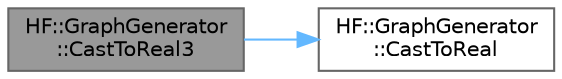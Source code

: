 digraph "HF::GraphGenerator::CastToReal3"
{
 // LATEX_PDF_SIZE
  bgcolor="transparent";
  edge [fontname=Helvetica,fontsize=10,labelfontname=Helvetica,labelfontsize=10];
  node [fontname=Helvetica,fontsize=10,shape=box,height=0.2,width=0.4];
  rankdir="LR";
  Node1 [label="HF::GraphGenerator\l::CastToReal3",height=0.2,width=0.4,color="gray40", fillcolor="grey60", style="filled", fontcolor="black",tooltip="Cast an array of 3 values to the graph_generator's real_3 type."];
  Node1 -> Node2 [color="steelblue1",style="solid"];
  Node2 [label="HF::GraphGenerator\l::CastToReal",height=0.2,width=0.4,color="grey40", fillcolor="white", style="filled",URL="$a00463.html#a73b53db067a504d36e9481dfe3326b60",tooltip="Cast an input value to real_t using static cast."];
}
